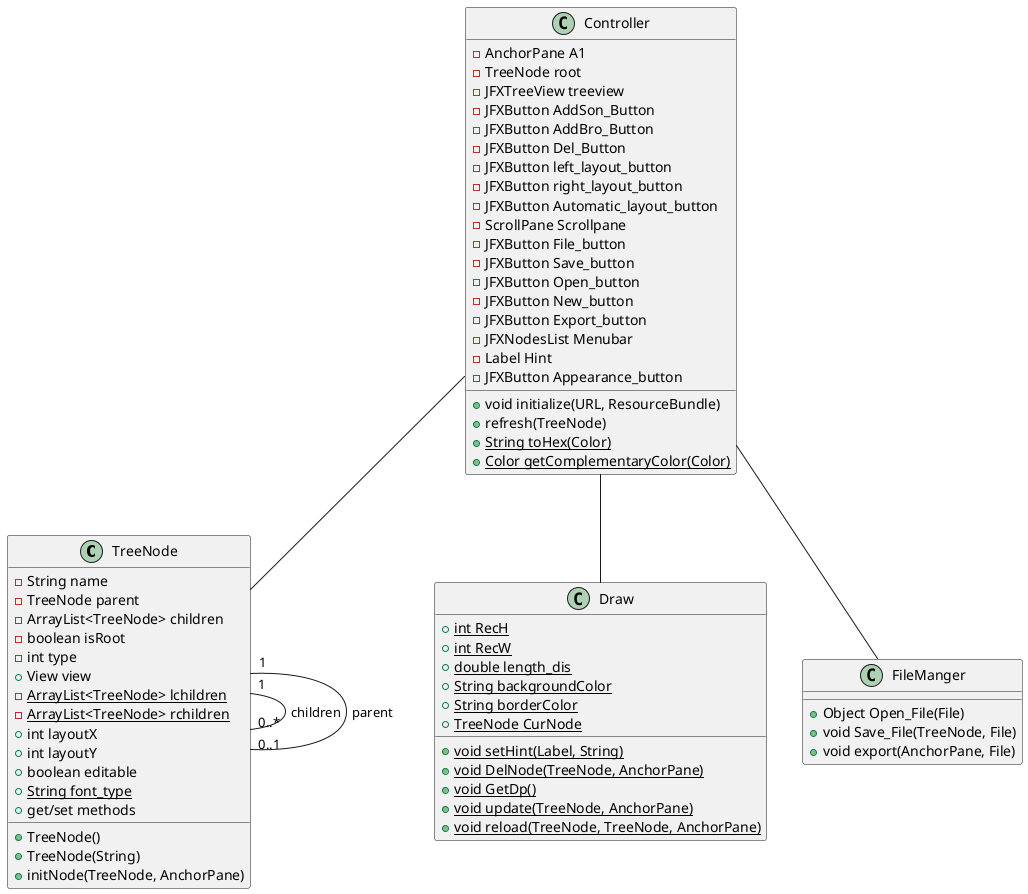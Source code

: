 @startuml

class TreeNode {
    -String name
    -TreeNode parent
    -ArrayList<TreeNode> children
    -boolean isRoot
    -int type
    +View view
    {static} -ArrayList<TreeNode> lchildren
    {static} -ArrayList<TreeNode> rchildren
    +int layoutX
    +int layoutY
    +boolean editable
    {static} +String font_type
    +TreeNode()
    +TreeNode(String)
    +initNode(TreeNode, AnchorPane)
    +get/set methods
}

class Draw {
    {static} +int RecH
    {static} +int RecW
    {static} +double length_dis
    {static} +String backgroundColor
    {static} +String borderColor
    {static} +TreeNode CurNode
    {static} +void setHint(Label, String)
    {static} +void DelNode(TreeNode, AnchorPane)
    {static} +void GetDp()
    {static} +void update(TreeNode, AnchorPane)
    {static} +void reload(TreeNode, TreeNode, AnchorPane)
}

class FileManger {
    +Object Open_File(File)
    +void Save_File(TreeNode, File)
    +void export(AnchorPane, File)
}

class Controller {
    -AnchorPane A1
    -TreeNode root
    -JFXTreeView treeview
    -JFXButton AddSon_Button
    -JFXButton AddBro_Button
    -JFXButton Del_Button
    -JFXButton left_layout_button
    -JFXButton right_layout_button
    -JFXButton Automatic_layout_button
    -ScrollPane Scrollpane
    -JFXButton File_button
    -JFXButton Save_button
    -JFXButton Open_button
    -JFXButton New_button
    -JFXButton Export_button
    -JFXNodesList Menubar
    -Label Hint
    -JFXButton Appearance_button
    +void initialize(URL, ResourceBundle)
    +refresh(TreeNode)
    {static} +String toHex(Color)
    {static} +Color getComplementaryColor(Color)
}

TreeNode "1" -- "0..*" TreeNode : children
TreeNode "1" -- "0..1" TreeNode : parent

Controller -- TreeNode
Controller -- Draw
Controller -- FileManger

@enduml
